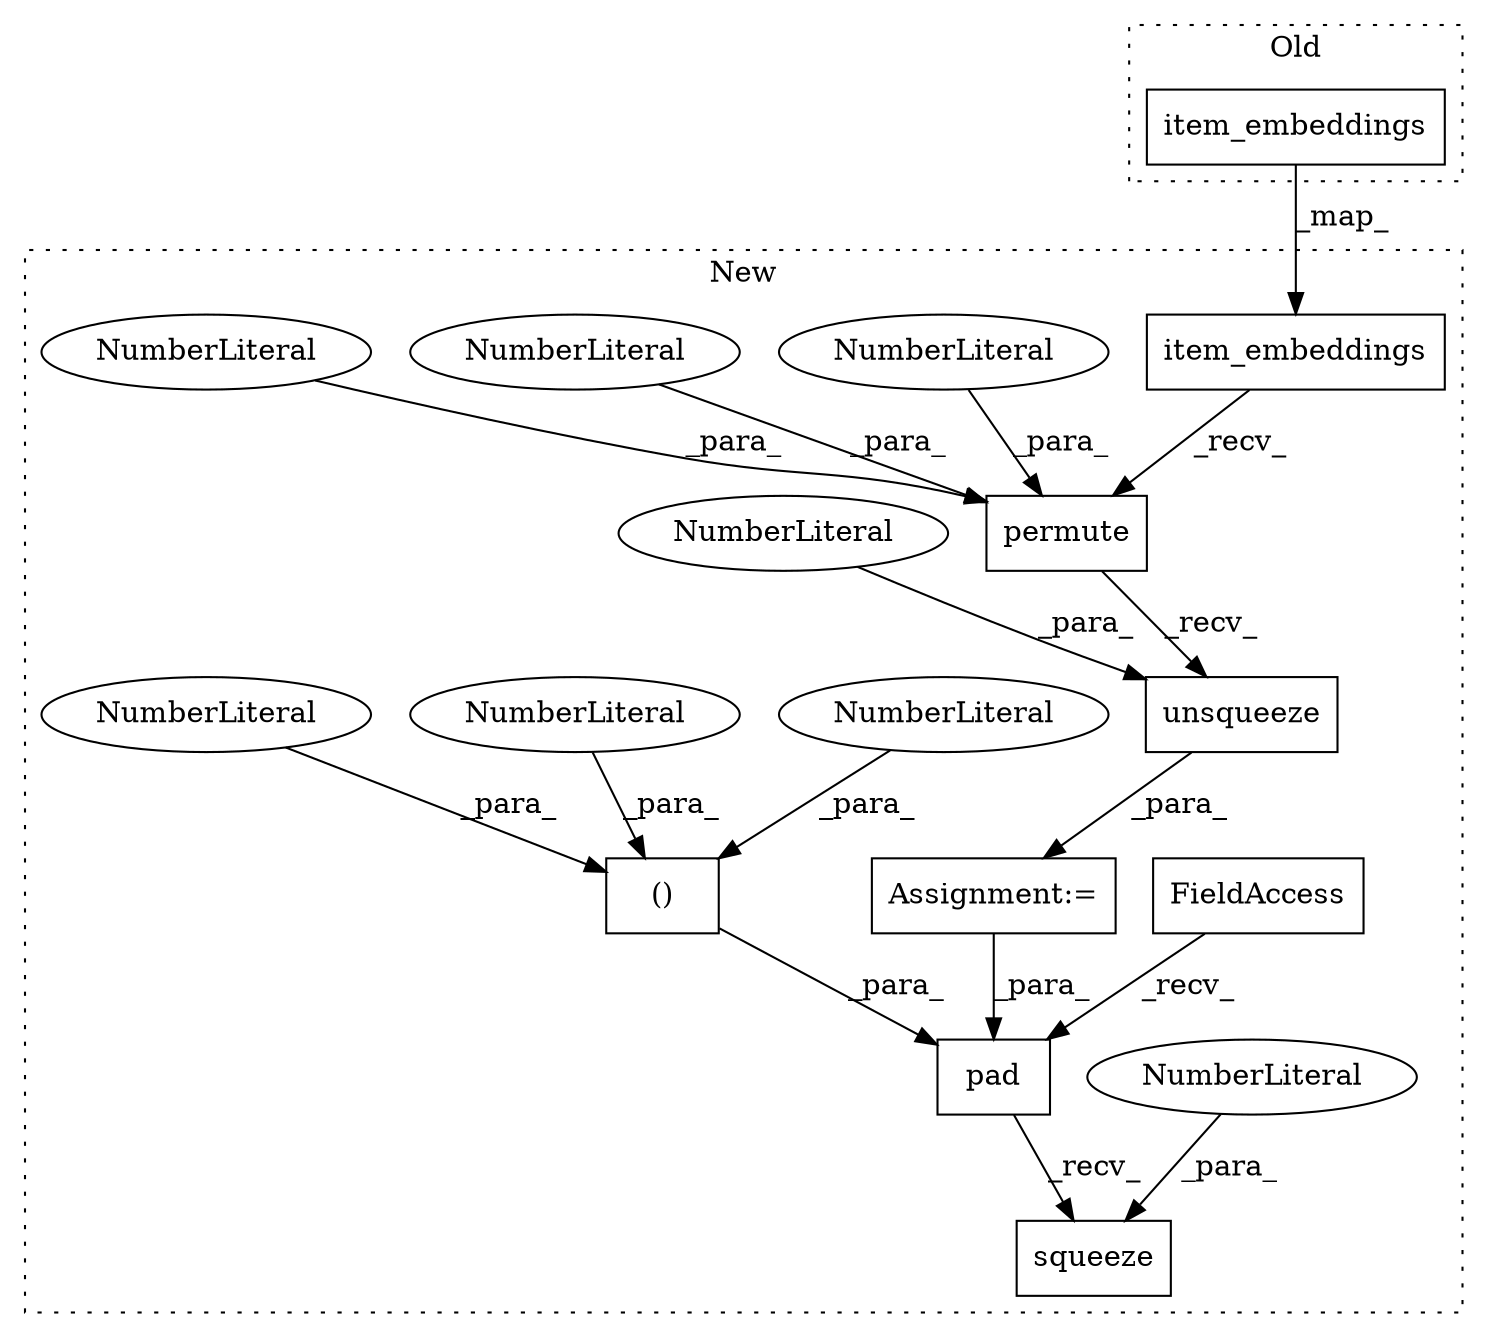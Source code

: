 digraph G {
subgraph cluster0 {
1 [label="item_embeddings" a="32" s="1990,2020" l="16,1" shape="box"];
label = "Old";
style="dotted";
}
subgraph cluster1 {
2 [label="item_embeddings" a="32" s="2431,2461" l="16,1" shape="box"];
3 [label="squeeze" a="32" s="2656,2665" l="8,1" shape="box"];
4 [label="NumberLiteral" a="34" s="2664" l="1" shape="ellipse"];
5 [label="permute" a="32" s="2463,2476" l="8,1" shape="box"];
6 [label="NumberLiteral" a="34" s="2471" l="1" shape="ellipse"];
7 [label="NumberLiteral" a="34" s="2473" l="1" shape="ellipse"];
8 [label="NumberLiteral" a="34" s="2475" l="1" shape="ellipse"];
9 [label="()" a="106" s="2610" l="43" shape="box"];
10 [label="unsqueeze" a="32" s="2523,2534" l="10,1" shape="box"];
11 [label="pad" a="32" s="2581,2653" l="4,2" shape="box"];
12 [label="FieldAccess" a="22" s="2561" l="5" shape="box"];
13 [label="NumberLiteral" a="34" s="2610" l="1" shape="ellipse"];
14 [label="NumberLiteral" a="34" s="2533" l="1" shape="ellipse"];
15 [label="NumberLiteral" a="34" s="2638" l="1" shape="ellipse"];
16 [label="NumberLiteral" a="34" s="2652" l="1" shape="ellipse"];
17 [label="Assignment:=" a="7" s="2502" l="1" shape="box"];
label = "New";
style="dotted";
}
1 -> 2 [label="_map_"];
2 -> 5 [label="_recv_"];
4 -> 3 [label="_para_"];
5 -> 10 [label="_recv_"];
6 -> 5 [label="_para_"];
7 -> 5 [label="_para_"];
8 -> 5 [label="_para_"];
9 -> 11 [label="_para_"];
10 -> 17 [label="_para_"];
11 -> 3 [label="_recv_"];
12 -> 11 [label="_recv_"];
13 -> 9 [label="_para_"];
14 -> 10 [label="_para_"];
15 -> 9 [label="_para_"];
16 -> 9 [label="_para_"];
17 -> 11 [label="_para_"];
}